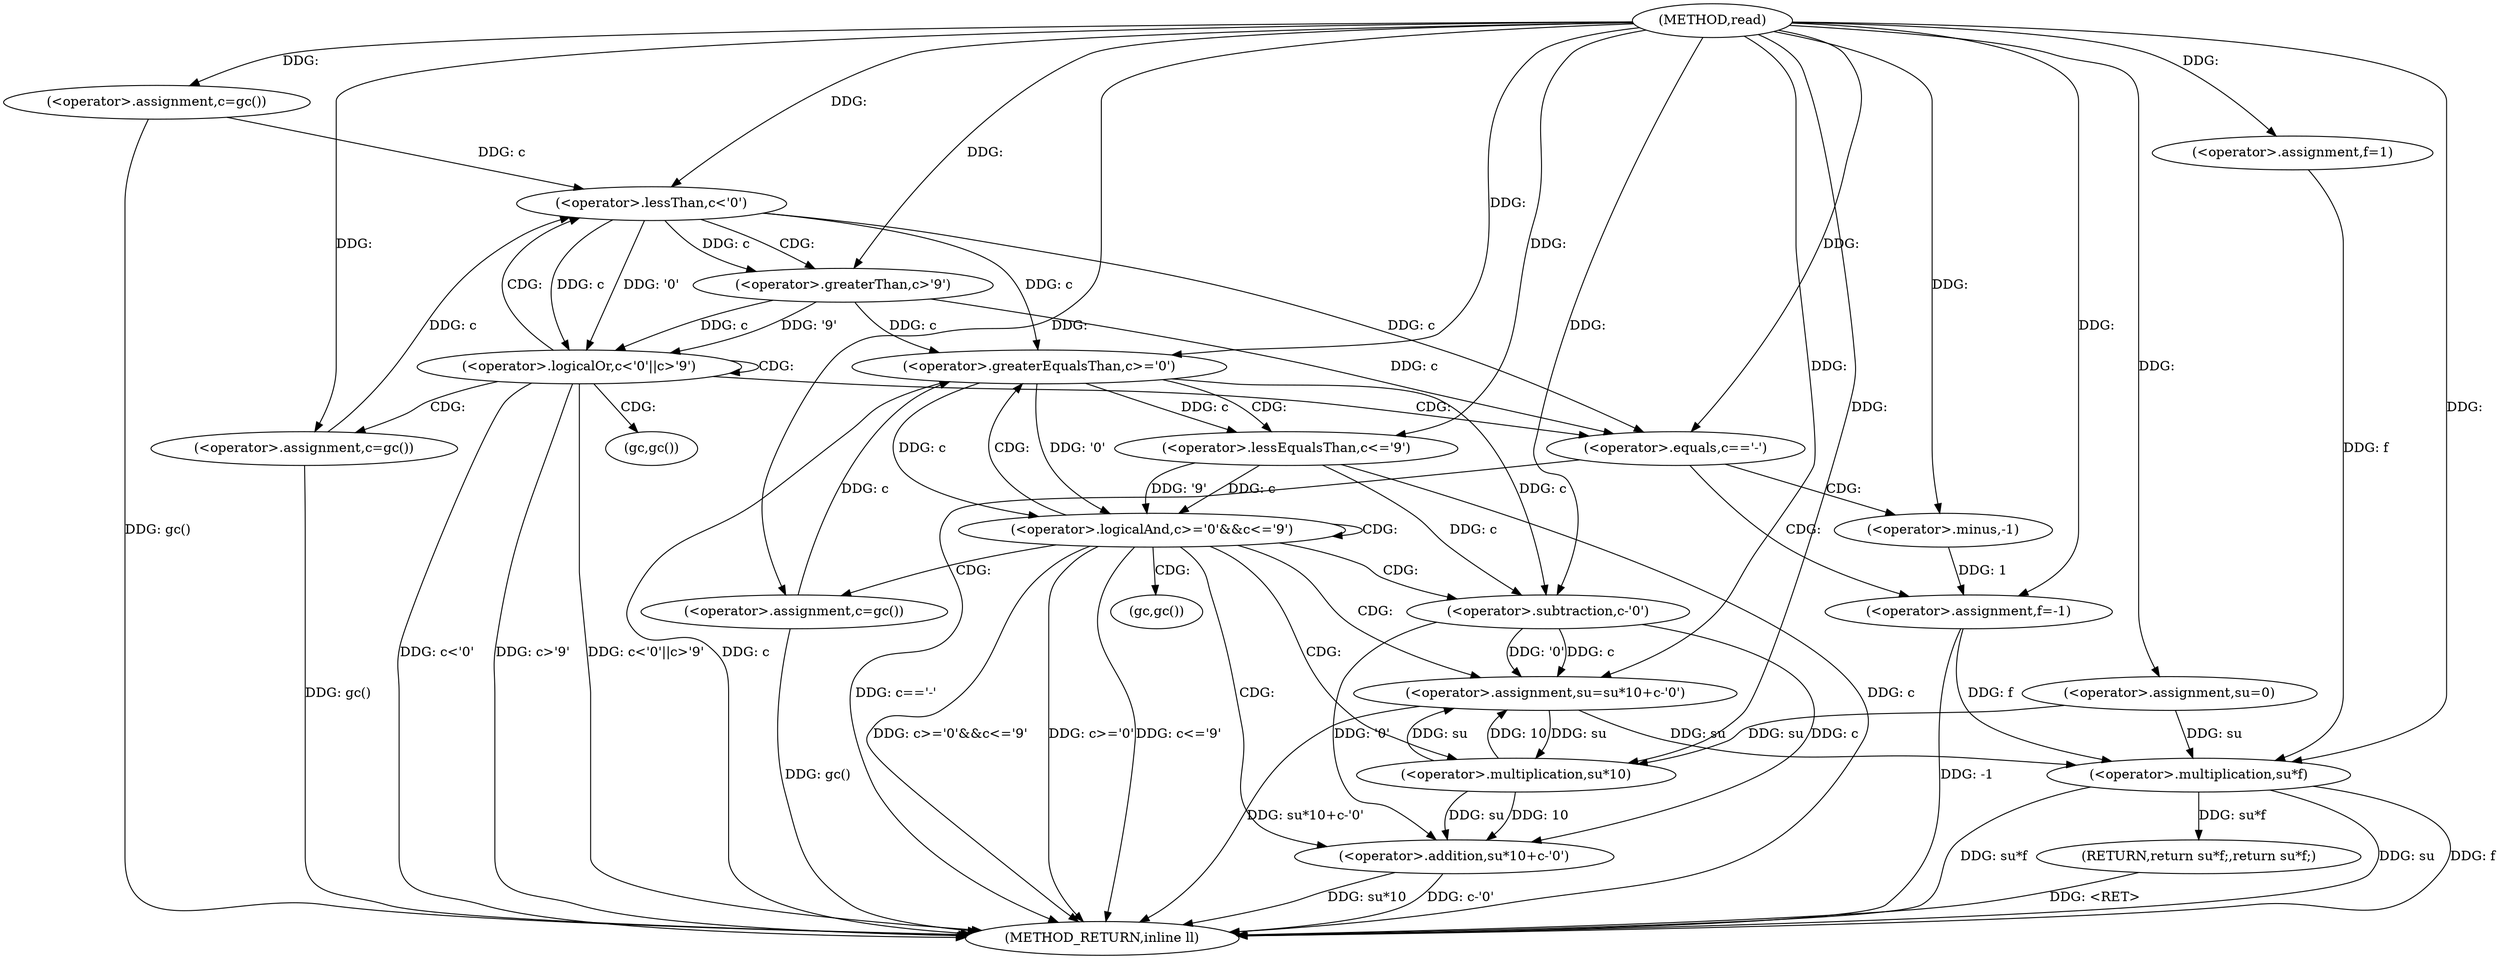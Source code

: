 digraph "read" {  
"1000143" [label = "(METHOD,read)" ]
"1000200" [label = "(METHOD_RETURN,inline ll)" ]
"1000146" [label = "(<operator>.assignment,c=gc())" ]
"1000150" [label = "(<operator>.assignment,su=0)" ]
"1000154" [label = "(<operator>.assignment,f=1)" ]
"1000196" [label = "(RETURN,return su*f;,return su*f;)" ]
"1000158" [label = "(<operator>.logicalOr,c<'0'||c>'9')" ]
"1000165" [label = "(<operator>.assignment,c=gc())" ]
"1000177" [label = "(<operator>.logicalAnd,c>='0'&&c<='9')" ]
"1000184" [label = "(<operator>.assignment,c=gc())" ]
"1000187" [label = "(<operator>.assignment,su=su*10+c-'0')" ]
"1000197" [label = "(<operator>.multiplication,su*f)" ]
"1000169" [label = "(<operator>.equals,c=='-')" ]
"1000172" [label = "(<operator>.assignment,f=-1)" ]
"1000159" [label = "(<operator>.lessThan,c<'0')" ]
"1000162" [label = "(<operator>.greaterThan,c>'9')" ]
"1000178" [label = "(<operator>.greaterEqualsThan,c>='0')" ]
"1000181" [label = "(<operator>.lessEqualsThan,c<='9')" ]
"1000189" [label = "(<operator>.addition,su*10+c-'0')" ]
"1000174" [label = "(<operator>.minus,-1)" ]
"1000190" [label = "(<operator>.multiplication,su*10)" ]
"1000193" [label = "(<operator>.subtraction,c-'0')" ]
"1000167" [label = "(gc,gc())" ]
"1000186" [label = "(gc,gc())" ]
  "1000196" -> "1000200"  [ label = "DDG: <RET>"] 
  "1000146" -> "1000200"  [ label = "DDG: gc()"] 
  "1000158" -> "1000200"  [ label = "DDG: c<'0'"] 
  "1000158" -> "1000200"  [ label = "DDG: c>'9'"] 
  "1000158" -> "1000200"  [ label = "DDG: c<'0'||c>'9'"] 
  "1000178" -> "1000200"  [ label = "DDG: c"] 
  "1000177" -> "1000200"  [ label = "DDG: c>='0'"] 
  "1000181" -> "1000200"  [ label = "DDG: c"] 
  "1000177" -> "1000200"  [ label = "DDG: c<='9'"] 
  "1000177" -> "1000200"  [ label = "DDG: c>='0'&&c<='9'"] 
  "1000197" -> "1000200"  [ label = "DDG: su"] 
  "1000197" -> "1000200"  [ label = "DDG: f"] 
  "1000197" -> "1000200"  [ label = "DDG: su*f"] 
  "1000189" -> "1000200"  [ label = "DDG: su*10"] 
  "1000189" -> "1000200"  [ label = "DDG: c-'0'"] 
  "1000187" -> "1000200"  [ label = "DDG: su*10+c-'0'"] 
  "1000184" -> "1000200"  [ label = "DDG: gc()"] 
  "1000169" -> "1000200"  [ label = "DDG: c=='-'"] 
  "1000172" -> "1000200"  [ label = "DDG: -1"] 
  "1000165" -> "1000200"  [ label = "DDG: gc()"] 
  "1000143" -> "1000146"  [ label = "DDG: "] 
  "1000143" -> "1000150"  [ label = "DDG: "] 
  "1000143" -> "1000154"  [ label = "DDG: "] 
  "1000197" -> "1000196"  [ label = "DDG: su*f"] 
  "1000143" -> "1000165"  [ label = "DDG: "] 
  "1000143" -> "1000184"  [ label = "DDG: "] 
  "1000193" -> "1000187"  [ label = "DDG: '0'"] 
  "1000193" -> "1000187"  [ label = "DDG: c"] 
  "1000190" -> "1000187"  [ label = "DDG: su"] 
  "1000190" -> "1000187"  [ label = "DDG: 10"] 
  "1000159" -> "1000158"  [ label = "DDG: '0'"] 
  "1000159" -> "1000158"  [ label = "DDG: c"] 
  "1000162" -> "1000158"  [ label = "DDG: c"] 
  "1000162" -> "1000158"  [ label = "DDG: '9'"] 
  "1000174" -> "1000172"  [ label = "DDG: 1"] 
  "1000178" -> "1000177"  [ label = "DDG: c"] 
  "1000178" -> "1000177"  [ label = "DDG: '0'"] 
  "1000181" -> "1000177"  [ label = "DDG: c"] 
  "1000181" -> "1000177"  [ label = "DDG: '9'"] 
  "1000143" -> "1000187"  [ label = "DDG: "] 
  "1000150" -> "1000197"  [ label = "DDG: su"] 
  "1000187" -> "1000197"  [ label = "DDG: su"] 
  "1000143" -> "1000197"  [ label = "DDG: "] 
  "1000154" -> "1000197"  [ label = "DDG: f"] 
  "1000172" -> "1000197"  [ label = "DDG: f"] 
  "1000146" -> "1000159"  [ label = "DDG: c"] 
  "1000165" -> "1000159"  [ label = "DDG: c"] 
  "1000143" -> "1000159"  [ label = "DDG: "] 
  "1000159" -> "1000162"  [ label = "DDG: c"] 
  "1000143" -> "1000162"  [ label = "DDG: "] 
  "1000159" -> "1000169"  [ label = "DDG: c"] 
  "1000162" -> "1000169"  [ label = "DDG: c"] 
  "1000143" -> "1000169"  [ label = "DDG: "] 
  "1000143" -> "1000172"  [ label = "DDG: "] 
  "1000159" -> "1000178"  [ label = "DDG: c"] 
  "1000162" -> "1000178"  [ label = "DDG: c"] 
  "1000184" -> "1000178"  [ label = "DDG: c"] 
  "1000143" -> "1000178"  [ label = "DDG: "] 
  "1000178" -> "1000181"  [ label = "DDG: c"] 
  "1000143" -> "1000181"  [ label = "DDG: "] 
  "1000190" -> "1000189"  [ label = "DDG: su"] 
  "1000190" -> "1000189"  [ label = "DDG: 10"] 
  "1000193" -> "1000189"  [ label = "DDG: '0'"] 
  "1000193" -> "1000189"  [ label = "DDG: c"] 
  "1000143" -> "1000174"  [ label = "DDG: "] 
  "1000150" -> "1000190"  [ label = "DDG: su"] 
  "1000187" -> "1000190"  [ label = "DDG: su"] 
  "1000143" -> "1000190"  [ label = "DDG: "] 
  "1000178" -> "1000193"  [ label = "DDG: c"] 
  "1000181" -> "1000193"  [ label = "DDG: c"] 
  "1000143" -> "1000193"  [ label = "DDG: "] 
  "1000158" -> "1000159"  [ label = "CDG: "] 
  "1000158" -> "1000167"  [ label = "CDG: "] 
  "1000158" -> "1000158"  [ label = "CDG: "] 
  "1000158" -> "1000165"  [ label = "CDG: "] 
  "1000158" -> "1000169"  [ label = "CDG: "] 
  "1000177" -> "1000178"  [ label = "CDG: "] 
  "1000177" -> "1000190"  [ label = "CDG: "] 
  "1000177" -> "1000193"  [ label = "CDG: "] 
  "1000177" -> "1000186"  [ label = "CDG: "] 
  "1000177" -> "1000184"  [ label = "CDG: "] 
  "1000177" -> "1000177"  [ label = "CDG: "] 
  "1000177" -> "1000187"  [ label = "CDG: "] 
  "1000177" -> "1000189"  [ label = "CDG: "] 
  "1000159" -> "1000162"  [ label = "CDG: "] 
  "1000169" -> "1000174"  [ label = "CDG: "] 
  "1000169" -> "1000172"  [ label = "CDG: "] 
  "1000178" -> "1000181"  [ label = "CDG: "] 
}
